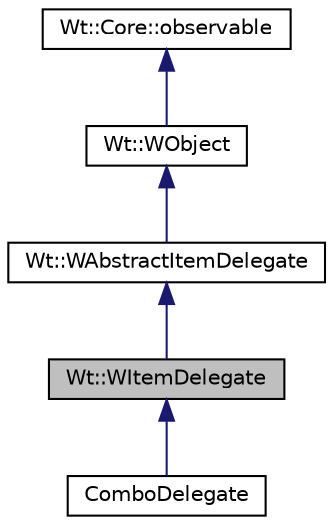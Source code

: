 digraph "Wt::WItemDelegate"
{
 // LATEX_PDF_SIZE
  edge [fontname="Helvetica",fontsize="10",labelfontname="Helvetica",labelfontsize="10"];
  node [fontname="Helvetica",fontsize="10",shape=record];
  Node1 [label="Wt::WItemDelegate",height=0.2,width=0.4,color="black", fillcolor="grey75", style="filled", fontcolor="black",tooltip="Standard delegate class for rendering a view item."];
  Node2 -> Node1 [dir="back",color="midnightblue",fontsize="10",style="solid",fontname="Helvetica"];
  Node2 [label="Wt::WAbstractItemDelegate",height=0.2,width=0.4,color="black", fillcolor="white", style="filled",URL="$classWt_1_1WAbstractItemDelegate.html",tooltip="Abstract delegate class for rendering an item in an item view."];
  Node3 -> Node2 [dir="back",color="midnightblue",fontsize="10",style="solid",fontname="Helvetica"];
  Node3 [label="Wt::WObject",height=0.2,width=0.4,color="black", fillcolor="white", style="filled",URL="$classWt_1_1WObject.html",tooltip="A base class for objects that participate in the signal/slot system."];
  Node4 -> Node3 [dir="back",color="midnightblue",fontsize="10",style="solid",fontname="Helvetica"];
  Node4 [label="Wt::Core::observable",height=0.2,width=0.4,color="black", fillcolor="white", style="filled",URL="$classWt_1_1Core_1_1observable.html",tooltip="A base class for objects whose life-time can be tracked."];
  Node1 -> Node5 [dir="back",color="midnightblue",fontsize="10",style="solid",fontname="Helvetica"];
  Node5 [label="ComboDelegate",height=0.2,width=0.4,color="black", fillcolor="white", style="filled",URL="$classComboDelegate.html",tooltip=" "];
}
